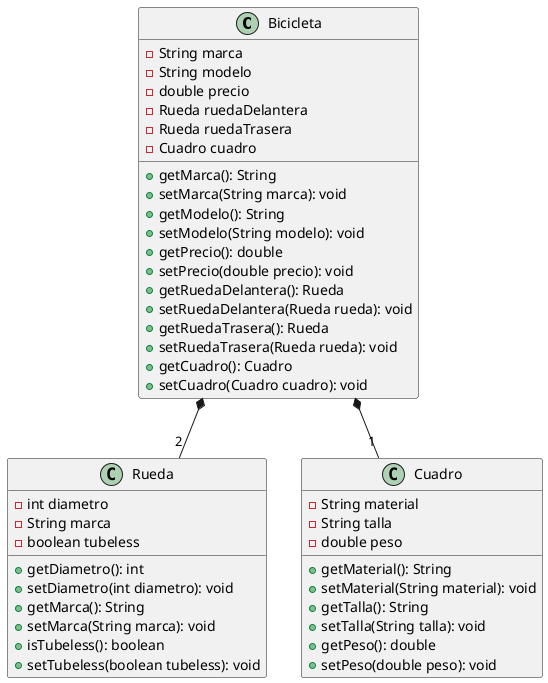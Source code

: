 @startuml
class Bicicleta {
  -String marca
  -String modelo
  -double precio
  -Rueda ruedaDelantera
  -Rueda ruedaTrasera
  -Cuadro cuadro
  +getMarca(): String
  +setMarca(String marca): void
  +getModelo(): String
  +setModelo(String modelo): void
  +getPrecio(): double
  +setPrecio(double precio): void
  +getRuedaDelantera(): Rueda
  +setRuedaDelantera(Rueda rueda): void
  +getRuedaTrasera(): Rueda
  +setRuedaTrasera(Rueda rueda): void
  +getCuadro(): Cuadro
  +setCuadro(Cuadro cuadro): void
}

class Rueda {
  -int diametro
  -String marca
  -boolean tubeless
  +getDiametro(): int
  +setDiametro(int diametro): void
  +getMarca(): String
  +setMarca(String marca): void
  +isTubeless(): boolean
  +setTubeless(boolean tubeless): void
}

class Cuadro {
  -String material
  -String talla
  -double peso
  +getMaterial(): String
  +setMaterial(String material): void
  +getTalla(): String
  +setTalla(String talla): void
  +getPeso(): double
  +setPeso(double peso): void
}

Bicicleta *-- "2" Rueda
Bicicleta *-- "1" Cuadro
@enduml